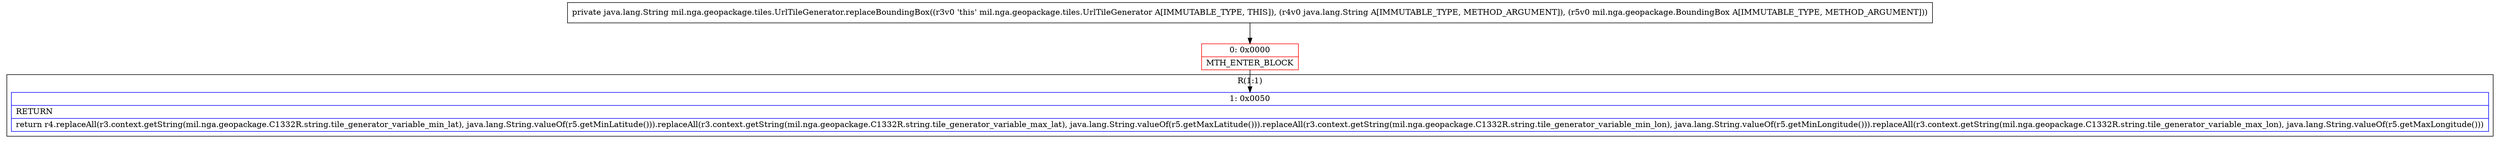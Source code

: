 digraph "CFG formil.nga.geopackage.tiles.UrlTileGenerator.replaceBoundingBox(Ljava\/lang\/String;Lmil\/nga\/geopackage\/BoundingBox;)Ljava\/lang\/String;" {
subgraph cluster_Region_2123604025 {
label = "R(1:1)";
node [shape=record,color=blue];
Node_1 [shape=record,label="{1\:\ 0x0050|RETURN\l|return r4.replaceAll(r3.context.getString(mil.nga.geopackage.C1332R.string.tile_generator_variable_min_lat), java.lang.String.valueOf(r5.getMinLatitude())).replaceAll(r3.context.getString(mil.nga.geopackage.C1332R.string.tile_generator_variable_max_lat), java.lang.String.valueOf(r5.getMaxLatitude())).replaceAll(r3.context.getString(mil.nga.geopackage.C1332R.string.tile_generator_variable_min_lon), java.lang.String.valueOf(r5.getMinLongitude())).replaceAll(r3.context.getString(mil.nga.geopackage.C1332R.string.tile_generator_variable_max_lon), java.lang.String.valueOf(r5.getMaxLongitude()))\l}"];
}
Node_0 [shape=record,color=red,label="{0\:\ 0x0000|MTH_ENTER_BLOCK\l}"];
MethodNode[shape=record,label="{private java.lang.String mil.nga.geopackage.tiles.UrlTileGenerator.replaceBoundingBox((r3v0 'this' mil.nga.geopackage.tiles.UrlTileGenerator A[IMMUTABLE_TYPE, THIS]), (r4v0 java.lang.String A[IMMUTABLE_TYPE, METHOD_ARGUMENT]), (r5v0 mil.nga.geopackage.BoundingBox A[IMMUTABLE_TYPE, METHOD_ARGUMENT])) }"];
MethodNode -> Node_0;
Node_0 -> Node_1;
}

